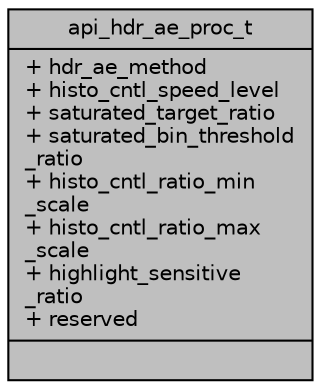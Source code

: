 digraph "api_hdr_ae_proc_t"
{
 // INTERACTIVE_SVG=YES
 // LATEX_PDF_SIZE
  bgcolor="transparent";
  edge [fontname="Helvetica",fontsize="10",labelfontname="Helvetica",labelfontsize="10"];
  node [fontname="Helvetica",fontsize="10",shape=record];
  Node1 [label="{api_hdr_ae_proc_t\n|+ hdr_ae_method\l+ histo_cntl_speed_level\l+ saturated_target_ratio\l+ saturated_bin_threshold\l_ratio\l+ histo_cntl_ratio_min\l_scale\l+ histo_cntl_ratio_max\l_scale\l+ highlight_sensitive\l_ratio\l+ reserved\l|}",height=0.2,width=0.4,color="black", fillcolor="grey75", style="filled", fontcolor="black",tooltip=" "];
}
